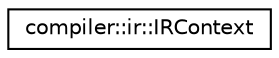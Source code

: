 digraph "Graphical Class Hierarchy"
{
 // LATEX_PDF_SIZE
  edge [fontname="Helvetica",fontsize="10",labelfontname="Helvetica",labelfontsize="10"];
  node [fontname="Helvetica",fontsize="10",shape=record];
  rankdir="LR";
  Node0 [label="compiler::ir::IRContext",height=0.2,width=0.4,color="black", fillcolor="white", style="filled",URL="$classcompiler_1_1ir_1_1_i_r_context.html",tooltip="This is the context for generating intermediate representation. It may include: 1) Symbol tables; 2) ..."];
}
